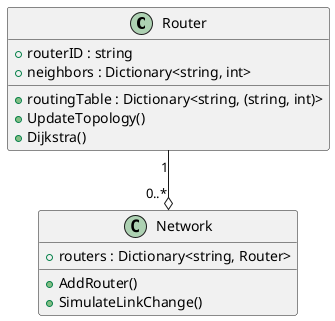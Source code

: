 @startuml
class Router {
  + routerID : string
  + neighbors : Dictionary<string, int>
  + routingTable : Dictionary<string, (string, int)>
  + UpdateTopology()
  + Dijkstra()
}

class Network {
  + routers : Dictionary<string, Router>
  + AddRouter()
  + SimulateLinkChange()
}

Router "1" --o "0..*" Network
@enduml